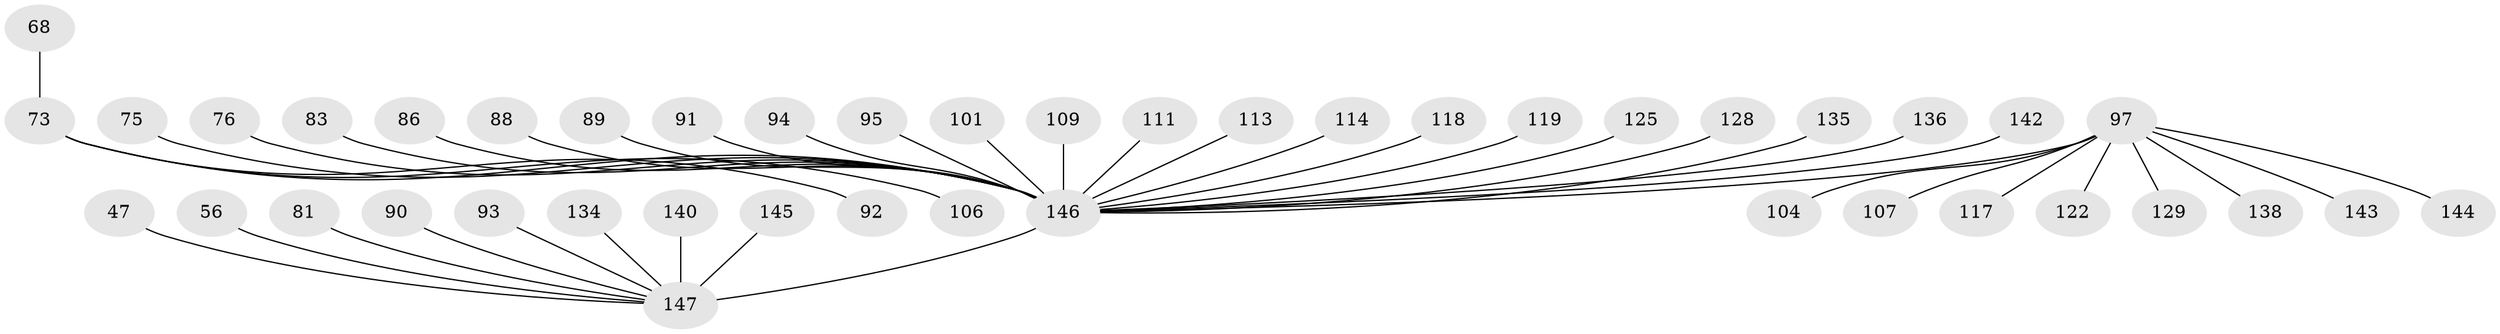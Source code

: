 // original degree distribution, {5: 0.04081632653061224, 20: 0.006802721088435374, 1: 0.6394557823129252, 2: 0.14965986394557823, 21: 0.006802721088435374, 8: 0.013605442176870748, 12: 0.006802721088435374, 4: 0.034013605442176874, 7: 0.006802721088435374, 10: 0.006802721088435374, 6: 0.006802721088435374, 3: 0.08163265306122448}
// Generated by graph-tools (version 1.1) at 2025/51/03/04/25 21:51:28]
// undirected, 44 vertices, 43 edges
graph export_dot {
graph [start="1"]
  node [color=gray90,style=filled];
  47;
  56;
  68;
  73 [super="+25+30+32"];
  75;
  76;
  81;
  83 [super="+17"];
  86;
  88;
  89;
  90 [super="+80"];
  91;
  92 [super="+45"];
  93 [super="+55"];
  94;
  95 [super="+69"];
  97 [super="+62+67+82+85"];
  101;
  104;
  106;
  107;
  109;
  111;
  113 [super="+24+28"];
  114;
  117 [super="+115"];
  118 [super="+43+103"];
  119;
  122;
  125 [super="+79"];
  128;
  129 [super="+6+19+42+54+121+27+59+105+64+78+99+123+127"];
  134;
  135;
  136 [super="+131"];
  138;
  140;
  142 [super="+126"];
  143;
  144;
  145;
  146 [super="+58+133+108+130+120+124+137+132+5+8+20+21+29+35+36+39+60+61+66"];
  147 [super="+112+141+38+44"];
  47 -- 147;
  56 -- 147;
  68 -- 73;
  73 -- 106;
  73 -- 146 [weight=3];
  73 -- 92;
  75 -- 146;
  76 -- 146;
  81 -- 147;
  83 -- 146;
  86 -- 146;
  88 -- 146;
  89 -- 146;
  90 -- 147;
  91 -- 146;
  93 -- 147;
  94 -- 146;
  95 -- 146;
  97 -- 129;
  97 -- 104;
  97 -- 138;
  97 -- 107;
  97 -- 143;
  97 -- 144;
  97 -- 146 [weight=5];
  97 -- 117;
  97 -- 122;
  101 -- 146;
  109 -- 146;
  111 -- 146;
  113 -- 146;
  114 -- 146;
  118 -- 146;
  119 -- 146;
  125 -- 146;
  128 -- 146;
  134 -- 147;
  135 -- 146;
  136 -- 146;
  140 -- 147;
  142 -- 146;
  145 -- 147;
  146 -- 147 [weight=5];
}
